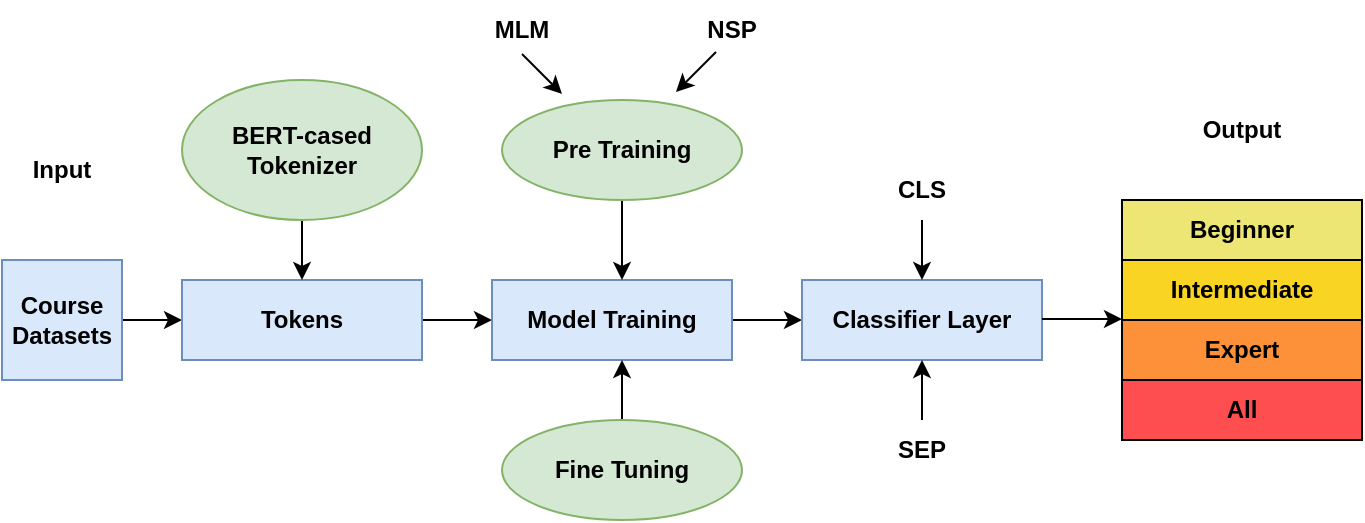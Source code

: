 <mxfile version="24.7.7">
  <diagram name="Page-1" id="6OS-AN3bHBfAEgIZpMi8">
    <mxGraphModel dx="794" dy="446" grid="1" gridSize="10" guides="1" tooltips="1" connect="1" arrows="1" fold="1" page="1" pageScale="1" pageWidth="850" pageHeight="1100" math="0" shadow="0">
      <root>
        <mxCell id="0" />
        <mxCell id="1" parent="0" />
        <mxCell id="IvDIf2IGsIRDxhs1Tjfs-9" value="" style="edgeStyle=orthogonalEdgeStyle;rounded=0;orthogonalLoop=1;jettySize=auto;html=1;" edge="1" parent="1" source="IvDIf2IGsIRDxhs1Tjfs-2" target="IvDIf2IGsIRDxhs1Tjfs-3">
          <mxGeometry relative="1" as="geometry" />
        </mxCell>
        <mxCell id="IvDIf2IGsIRDxhs1Tjfs-2" value="&lt;b&gt;Course Datasets&lt;/b&gt;" style="whiteSpace=wrap;html=1;aspect=fixed;fillColor=#dae8fc;strokeColor=#6c8ebf;" vertex="1" parent="1">
          <mxGeometry x="60" y="190" width="60" height="60" as="geometry" />
        </mxCell>
        <mxCell id="IvDIf2IGsIRDxhs1Tjfs-10" value="" style="edgeStyle=orthogonalEdgeStyle;rounded=0;orthogonalLoop=1;jettySize=auto;html=1;" edge="1" parent="1" source="IvDIf2IGsIRDxhs1Tjfs-3" target="IvDIf2IGsIRDxhs1Tjfs-4">
          <mxGeometry relative="1" as="geometry" />
        </mxCell>
        <mxCell id="IvDIf2IGsIRDxhs1Tjfs-3" value="&lt;b&gt;Tokens&lt;/b&gt;" style="rounded=0;whiteSpace=wrap;html=1;fillColor=#dae8fc;strokeColor=#6c8ebf;" vertex="1" parent="1">
          <mxGeometry x="150" y="200" width="120" height="40" as="geometry" />
        </mxCell>
        <mxCell id="IvDIf2IGsIRDxhs1Tjfs-11" value="" style="edgeStyle=orthogonalEdgeStyle;rounded=0;orthogonalLoop=1;jettySize=auto;html=1;" edge="1" parent="1" source="IvDIf2IGsIRDxhs1Tjfs-4" target="IvDIf2IGsIRDxhs1Tjfs-5">
          <mxGeometry relative="1" as="geometry" />
        </mxCell>
        <mxCell id="IvDIf2IGsIRDxhs1Tjfs-4" value="&lt;b&gt;Model Training&lt;/b&gt;" style="rounded=0;whiteSpace=wrap;html=1;fillColor=#dae8fc;strokeColor=#6c8ebf;" vertex="1" parent="1">
          <mxGeometry x="305" y="200" width="120" height="40" as="geometry" />
        </mxCell>
        <mxCell id="IvDIf2IGsIRDxhs1Tjfs-5" value="&lt;b&gt;Classifier Layer&lt;/b&gt;" style="rounded=0;whiteSpace=wrap;html=1;fillColor=#dae8fc;strokeColor=#6c8ebf;" vertex="1" parent="1">
          <mxGeometry x="460" y="200" width="120" height="40" as="geometry" />
        </mxCell>
        <mxCell id="IvDIf2IGsIRDxhs1Tjfs-12" value="" style="edgeStyle=orthogonalEdgeStyle;rounded=0;orthogonalLoop=1;jettySize=auto;html=1;" edge="1" parent="1" source="IvDIf2IGsIRDxhs1Tjfs-6" target="IvDIf2IGsIRDxhs1Tjfs-3">
          <mxGeometry relative="1" as="geometry" />
        </mxCell>
        <mxCell id="IvDIf2IGsIRDxhs1Tjfs-6" value="&lt;b&gt;BERT-cased Tokenizer&lt;/b&gt;" style="ellipse;whiteSpace=wrap;html=1;fillColor=#d5e8d4;strokeColor=#82b366;" vertex="1" parent="1">
          <mxGeometry x="150" y="100" width="120" height="70" as="geometry" />
        </mxCell>
        <mxCell id="IvDIf2IGsIRDxhs1Tjfs-13" value="" style="edgeStyle=orthogonalEdgeStyle;rounded=0;orthogonalLoop=1;jettySize=auto;html=1;" edge="1" parent="1" source="IvDIf2IGsIRDxhs1Tjfs-7">
          <mxGeometry relative="1" as="geometry">
            <mxPoint x="370" y="200" as="targetPoint" />
          </mxGeometry>
        </mxCell>
        <mxCell id="IvDIf2IGsIRDxhs1Tjfs-7" value="&lt;b&gt;Pre Training&lt;/b&gt;" style="ellipse;whiteSpace=wrap;html=1;fillColor=#d5e8d4;strokeColor=#82b366;" vertex="1" parent="1">
          <mxGeometry x="310" y="110" width="120" height="50" as="geometry" />
        </mxCell>
        <mxCell id="IvDIf2IGsIRDxhs1Tjfs-14" value="" style="edgeStyle=orthogonalEdgeStyle;rounded=0;orthogonalLoop=1;jettySize=auto;html=1;" edge="1" parent="1" source="IvDIf2IGsIRDxhs1Tjfs-8">
          <mxGeometry relative="1" as="geometry">
            <mxPoint x="370" y="240" as="targetPoint" />
          </mxGeometry>
        </mxCell>
        <mxCell id="IvDIf2IGsIRDxhs1Tjfs-8" value="&lt;b&gt;Fine Tuning&lt;/b&gt;" style="ellipse;whiteSpace=wrap;html=1;fillColor=#d5e8d4;strokeColor=#82b366;" vertex="1" parent="1">
          <mxGeometry x="310" y="270" width="120" height="50" as="geometry" />
        </mxCell>
        <mxCell id="IvDIf2IGsIRDxhs1Tjfs-15" value="&lt;b&gt;Input&lt;/b&gt;" style="text;html=1;align=center;verticalAlign=middle;whiteSpace=wrap;rounded=0;" vertex="1" parent="1">
          <mxGeometry x="60" y="130" width="60" height="30" as="geometry" />
        </mxCell>
        <mxCell id="IvDIf2IGsIRDxhs1Tjfs-16" value="&lt;b&gt;MLM&lt;/b&gt;" style="text;html=1;align=center;verticalAlign=middle;whiteSpace=wrap;rounded=0;" vertex="1" parent="1">
          <mxGeometry x="290" y="60" width="60" height="30" as="geometry" />
        </mxCell>
        <mxCell id="IvDIf2IGsIRDxhs1Tjfs-17" value="&lt;b&gt;NSP&lt;/b&gt;" style="text;html=1;align=center;verticalAlign=middle;whiteSpace=wrap;rounded=0;" vertex="1" parent="1">
          <mxGeometry x="395" y="60" width="60" height="30" as="geometry" />
        </mxCell>
        <mxCell id="IvDIf2IGsIRDxhs1Tjfs-23" value="" style="edgeStyle=orthogonalEdgeStyle;rounded=0;orthogonalLoop=1;jettySize=auto;html=1;" edge="1" parent="1" source="IvDIf2IGsIRDxhs1Tjfs-18">
          <mxGeometry relative="1" as="geometry">
            <mxPoint x="520" y="200" as="targetPoint" />
          </mxGeometry>
        </mxCell>
        <mxCell id="IvDIf2IGsIRDxhs1Tjfs-18" value="&lt;b&gt;CLS&lt;/b&gt;" style="text;html=1;align=center;verticalAlign=middle;whiteSpace=wrap;rounded=0;" vertex="1" parent="1">
          <mxGeometry x="490" y="140" width="60" height="30" as="geometry" />
        </mxCell>
        <mxCell id="IvDIf2IGsIRDxhs1Tjfs-24" value="" style="edgeStyle=orthogonalEdgeStyle;rounded=0;orthogonalLoop=1;jettySize=auto;html=1;" edge="1" parent="1" source="IvDIf2IGsIRDxhs1Tjfs-19">
          <mxGeometry relative="1" as="geometry">
            <mxPoint x="520" y="240" as="targetPoint" />
          </mxGeometry>
        </mxCell>
        <mxCell id="IvDIf2IGsIRDxhs1Tjfs-19" value="&lt;b&gt;SEP&lt;/b&gt;" style="text;html=1;align=center;verticalAlign=middle;whiteSpace=wrap;rounded=0;" vertex="1" parent="1">
          <mxGeometry x="490" y="270" width="60" height="30" as="geometry" />
        </mxCell>
        <mxCell id="IvDIf2IGsIRDxhs1Tjfs-21" value="" style="endArrow=classic;html=1;rounded=0;" edge="1" parent="1">
          <mxGeometry width="50" height="50" relative="1" as="geometry">
            <mxPoint x="417" y="86" as="sourcePoint" />
            <mxPoint x="397" y="106" as="targetPoint" />
          </mxGeometry>
        </mxCell>
        <mxCell id="IvDIf2IGsIRDxhs1Tjfs-22" value="" style="endArrow=classic;html=1;rounded=0;" edge="1" parent="1">
          <mxGeometry width="50" height="50" relative="1" as="geometry">
            <mxPoint x="320" y="87" as="sourcePoint" />
            <mxPoint x="340" y="107" as="targetPoint" />
          </mxGeometry>
        </mxCell>
        <mxCell id="IvDIf2IGsIRDxhs1Tjfs-25" value="&lt;b&gt;Intermediate&lt;/b&gt;" style="rounded=0;whiteSpace=wrap;html=1;fillColor=#f9d423;" vertex="1" parent="1">
          <mxGeometry x="620" y="190" width="120" height="30" as="geometry" />
        </mxCell>
        <mxCell id="IvDIf2IGsIRDxhs1Tjfs-26" value="&lt;b&gt;Beginner&lt;/b&gt;" style="rounded=0;whiteSpace=wrap;html=1;gradientColor=none;fillColor=#ede574;" vertex="1" parent="1">
          <mxGeometry x="620" y="160" width="120" height="30" as="geometry" />
        </mxCell>
        <mxCell id="IvDIf2IGsIRDxhs1Tjfs-27" value="&lt;b&gt;Expert&lt;/b&gt;" style="rounded=0;whiteSpace=wrap;html=1;fillColor=#fc913a;" vertex="1" parent="1">
          <mxGeometry x="620" y="220" width="120" height="30" as="geometry" />
        </mxCell>
        <mxCell id="IvDIf2IGsIRDxhs1Tjfs-28" value="&lt;b&gt;All&lt;/b&gt;" style="rounded=0;whiteSpace=wrap;html=1;fillColor=#ff4e50;" vertex="1" parent="1">
          <mxGeometry x="620" y="250" width="120" height="30" as="geometry" />
        </mxCell>
        <mxCell id="IvDIf2IGsIRDxhs1Tjfs-31" value="" style="endArrow=classic;html=1;rounded=0;" edge="1" parent="1">
          <mxGeometry width="50" height="50" relative="1" as="geometry">
            <mxPoint x="580" y="219.5" as="sourcePoint" />
            <mxPoint x="620" y="219.5" as="targetPoint" />
          </mxGeometry>
        </mxCell>
        <mxCell id="IvDIf2IGsIRDxhs1Tjfs-32" value="&lt;b&gt;Output&lt;/b&gt;" style="text;html=1;align=center;verticalAlign=middle;whiteSpace=wrap;rounded=0;" vertex="1" parent="1">
          <mxGeometry x="650" y="110" width="60" height="30" as="geometry" />
        </mxCell>
      </root>
    </mxGraphModel>
  </diagram>
</mxfile>
